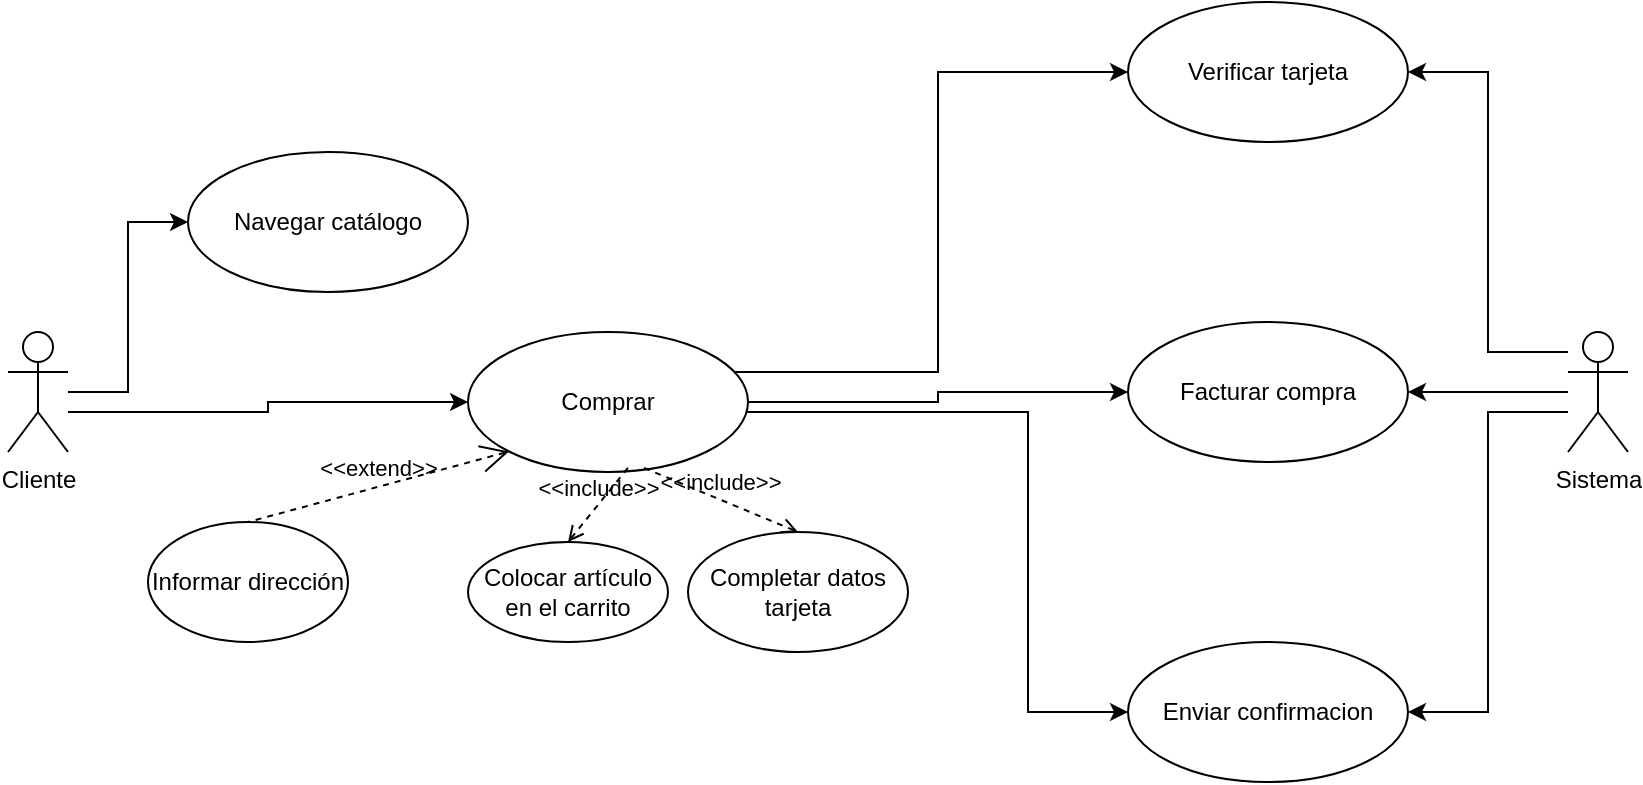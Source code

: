 <mxfile version="24.8.6">
  <diagram name="Página-1" id="dISeHqcsTVuedCnhB9sw">
    <mxGraphModel dx="1434" dy="750" grid="1" gridSize="10" guides="1" tooltips="1" connect="1" arrows="1" fold="1" page="1" pageScale="1" pageWidth="827" pageHeight="1169" math="0" shadow="0">
      <root>
        <mxCell id="0" />
        <mxCell id="1" parent="0" />
        <mxCell id="2kduEoyYkDO5HEiw0zfD-19" style="edgeStyle=orthogonalEdgeStyle;rounded=0;orthogonalLoop=1;jettySize=auto;html=1;entryX=0;entryY=0.5;entryDx=0;entryDy=0;" edge="1" parent="1" source="2kduEoyYkDO5HEiw0zfD-1" target="2kduEoyYkDO5HEiw0zfD-3">
          <mxGeometry relative="1" as="geometry">
            <Array as="points">
              <mxPoint x="90" y="360" />
              <mxPoint x="90" y="275" />
            </Array>
          </mxGeometry>
        </mxCell>
        <mxCell id="2kduEoyYkDO5HEiw0zfD-33" style="edgeStyle=orthogonalEdgeStyle;rounded=0;orthogonalLoop=1;jettySize=auto;html=1;entryX=0;entryY=0.5;entryDx=0;entryDy=0;" edge="1" parent="1" source="2kduEoyYkDO5HEiw0zfD-1" target="2kduEoyYkDO5HEiw0zfD-16">
          <mxGeometry relative="1" as="geometry">
            <Array as="points">
              <mxPoint x="160" y="370" />
              <mxPoint x="160" y="365" />
            </Array>
          </mxGeometry>
        </mxCell>
        <mxCell id="2kduEoyYkDO5HEiw0zfD-1" value="&lt;div&gt;Cliente&lt;/div&gt;" style="shape=umlActor;verticalLabelPosition=bottom;verticalAlign=top;html=1;outlineConnect=0;" vertex="1" parent="1">
          <mxGeometry x="30" y="330" width="30" height="60" as="geometry" />
        </mxCell>
        <mxCell id="2kduEoyYkDO5HEiw0zfD-3" value="Navegar catálogo" style="ellipse;whiteSpace=wrap;html=1;" vertex="1" parent="1">
          <mxGeometry x="120" y="240" width="140" height="70" as="geometry" />
        </mxCell>
        <mxCell id="2kduEoyYkDO5HEiw0zfD-4" value="&lt;div&gt;Completar datos tarjeta&lt;/div&gt;" style="ellipse;whiteSpace=wrap;html=1;" vertex="1" parent="1">
          <mxGeometry x="370" y="430" width="110" height="60" as="geometry" />
        </mxCell>
        <mxCell id="2kduEoyYkDO5HEiw0zfD-20" style="edgeStyle=orthogonalEdgeStyle;rounded=0;orthogonalLoop=1;jettySize=auto;html=1;entryX=1;entryY=0.5;entryDx=0;entryDy=0;" edge="1" parent="1" source="2kduEoyYkDO5HEiw0zfD-5" target="2kduEoyYkDO5HEiw0zfD-7">
          <mxGeometry relative="1" as="geometry">
            <Array as="points">
              <mxPoint x="770" y="340" />
              <mxPoint x="770" y="200" />
            </Array>
          </mxGeometry>
        </mxCell>
        <mxCell id="2kduEoyYkDO5HEiw0zfD-21" style="edgeStyle=orthogonalEdgeStyle;rounded=0;orthogonalLoop=1;jettySize=auto;html=1;entryX=1;entryY=0.5;entryDx=0;entryDy=0;" edge="1" parent="1" source="2kduEoyYkDO5HEiw0zfD-5" target="2kduEoyYkDO5HEiw0zfD-8">
          <mxGeometry relative="1" as="geometry" />
        </mxCell>
        <mxCell id="2kduEoyYkDO5HEiw0zfD-22" style="edgeStyle=orthogonalEdgeStyle;rounded=0;orthogonalLoop=1;jettySize=auto;html=1;entryX=1;entryY=0.5;entryDx=0;entryDy=0;" edge="1" parent="1" source="2kduEoyYkDO5HEiw0zfD-5" target="2kduEoyYkDO5HEiw0zfD-9">
          <mxGeometry relative="1" as="geometry">
            <Array as="points">
              <mxPoint x="770" y="370" />
              <mxPoint x="770" y="520" />
            </Array>
          </mxGeometry>
        </mxCell>
        <mxCell id="2kduEoyYkDO5HEiw0zfD-5" value="&lt;div&gt;Sistema&lt;/div&gt;" style="shape=umlActor;html=1;verticalLabelPosition=bottom;verticalAlign=top;align=center;" vertex="1" parent="1">
          <mxGeometry x="810" y="330" width="30" height="60" as="geometry" />
        </mxCell>
        <mxCell id="2kduEoyYkDO5HEiw0zfD-7" value="Verificar tarjeta" style="ellipse;whiteSpace=wrap;html=1;" vertex="1" parent="1">
          <mxGeometry x="590" y="165" width="140" height="70" as="geometry" />
        </mxCell>
        <mxCell id="2kduEoyYkDO5HEiw0zfD-8" value="Facturar compra" style="ellipse;whiteSpace=wrap;html=1;" vertex="1" parent="1">
          <mxGeometry x="590" y="325" width="140" height="70" as="geometry" />
        </mxCell>
        <mxCell id="2kduEoyYkDO5HEiw0zfD-9" value="Enviar confirmacion" style="ellipse;whiteSpace=wrap;html=1;" vertex="1" parent="1">
          <mxGeometry x="590" y="485" width="140" height="70" as="geometry" />
        </mxCell>
        <mxCell id="2kduEoyYkDO5HEiw0zfD-34" style="edgeStyle=orthogonalEdgeStyle;rounded=0;orthogonalLoop=1;jettySize=auto;html=1;entryX=0;entryY=0.5;entryDx=0;entryDy=0;" edge="1" parent="1" source="2kduEoyYkDO5HEiw0zfD-16" target="2kduEoyYkDO5HEiw0zfD-7">
          <mxGeometry relative="1" as="geometry">
            <Array as="points">
              <mxPoint x="495" y="350" />
              <mxPoint x="495" y="200" />
            </Array>
          </mxGeometry>
        </mxCell>
        <mxCell id="2kduEoyYkDO5HEiw0zfD-35" style="edgeStyle=orthogonalEdgeStyle;rounded=0;orthogonalLoop=1;jettySize=auto;html=1;entryX=0;entryY=0.5;entryDx=0;entryDy=0;" edge="1" parent="1" source="2kduEoyYkDO5HEiw0zfD-16" target="2kduEoyYkDO5HEiw0zfD-8">
          <mxGeometry relative="1" as="geometry" />
        </mxCell>
        <mxCell id="2kduEoyYkDO5HEiw0zfD-36" style="edgeStyle=orthogonalEdgeStyle;rounded=0;orthogonalLoop=1;jettySize=auto;html=1;entryX=0;entryY=0.5;entryDx=0;entryDy=0;" edge="1" parent="1" source="2kduEoyYkDO5HEiw0zfD-16" target="2kduEoyYkDO5HEiw0zfD-9">
          <mxGeometry relative="1" as="geometry">
            <Array as="points">
              <mxPoint x="540" y="370" />
              <mxPoint x="540" y="520" />
            </Array>
          </mxGeometry>
        </mxCell>
        <mxCell id="2kduEoyYkDO5HEiw0zfD-16" value="Comprar" style="ellipse;whiteSpace=wrap;html=1;" vertex="1" parent="1">
          <mxGeometry x="260" y="330" width="140" height="70" as="geometry" />
        </mxCell>
        <mxCell id="2kduEoyYkDO5HEiw0zfD-24" value="&amp;lt;&amp;lt;include&amp;gt;&amp;gt;" style="edgeStyle=none;html=1;endArrow=open;verticalAlign=bottom;dashed=1;labelBackgroundColor=none;rounded=0;exitX=0.629;exitY=0.971;exitDx=0;exitDy=0;entryX=0.5;entryY=0;entryDx=0;entryDy=0;exitPerimeter=0;" edge="1" parent="1" source="2kduEoyYkDO5HEiw0zfD-16" target="2kduEoyYkDO5HEiw0zfD-4">
          <mxGeometry width="160" relative="1" as="geometry">
            <mxPoint x="120" y="510" as="sourcePoint" />
            <mxPoint x="260" y="520" as="targetPoint" />
            <Array as="points" />
          </mxGeometry>
        </mxCell>
        <mxCell id="2kduEoyYkDO5HEiw0zfD-26" value="Informar dirección" style="ellipse;whiteSpace=wrap;html=1;" vertex="1" parent="1">
          <mxGeometry x="100" y="425" width="100" height="60" as="geometry" />
        </mxCell>
        <mxCell id="2kduEoyYkDO5HEiw0zfD-32" value="&amp;lt;&amp;lt;extend&amp;gt;&amp;gt;" style="edgeStyle=none;html=1;startArrow=open;endArrow=none;startSize=12;verticalAlign=bottom;dashed=1;labelBackgroundColor=none;rounded=0;exitX=0;exitY=1;exitDx=0;exitDy=0;entryX=0.5;entryY=0;entryDx=0;entryDy=0;" edge="1" parent="1" source="2kduEoyYkDO5HEiw0zfD-16" target="2kduEoyYkDO5HEiw0zfD-26">
          <mxGeometry width="160" relative="1" as="geometry">
            <mxPoint x="190" y="630" as="sourcePoint" />
            <mxPoint x="350" y="630" as="targetPoint" />
          </mxGeometry>
        </mxCell>
        <mxCell id="2kduEoyYkDO5HEiw0zfD-37" value="&lt;div&gt;Colocar artículo en el carrito&lt;/div&gt;" style="ellipse;whiteSpace=wrap;html=1;" vertex="1" parent="1">
          <mxGeometry x="260" y="435" width="100" height="50" as="geometry" />
        </mxCell>
        <mxCell id="2kduEoyYkDO5HEiw0zfD-38" value="&amp;lt;&amp;lt;include&amp;gt;&amp;gt;" style="edgeStyle=none;html=1;endArrow=open;verticalAlign=bottom;dashed=1;labelBackgroundColor=none;rounded=0;exitX=0.571;exitY=0.971;exitDx=0;exitDy=0;exitPerimeter=0;entryX=0.5;entryY=0;entryDx=0;entryDy=0;" edge="1" parent="1" source="2kduEoyYkDO5HEiw0zfD-16" target="2kduEoyYkDO5HEiw0zfD-37">
          <mxGeometry width="160" relative="1" as="geometry">
            <mxPoint x="190" y="600" as="sourcePoint" />
            <mxPoint x="350" y="600" as="targetPoint" />
          </mxGeometry>
        </mxCell>
      </root>
    </mxGraphModel>
  </diagram>
</mxfile>
